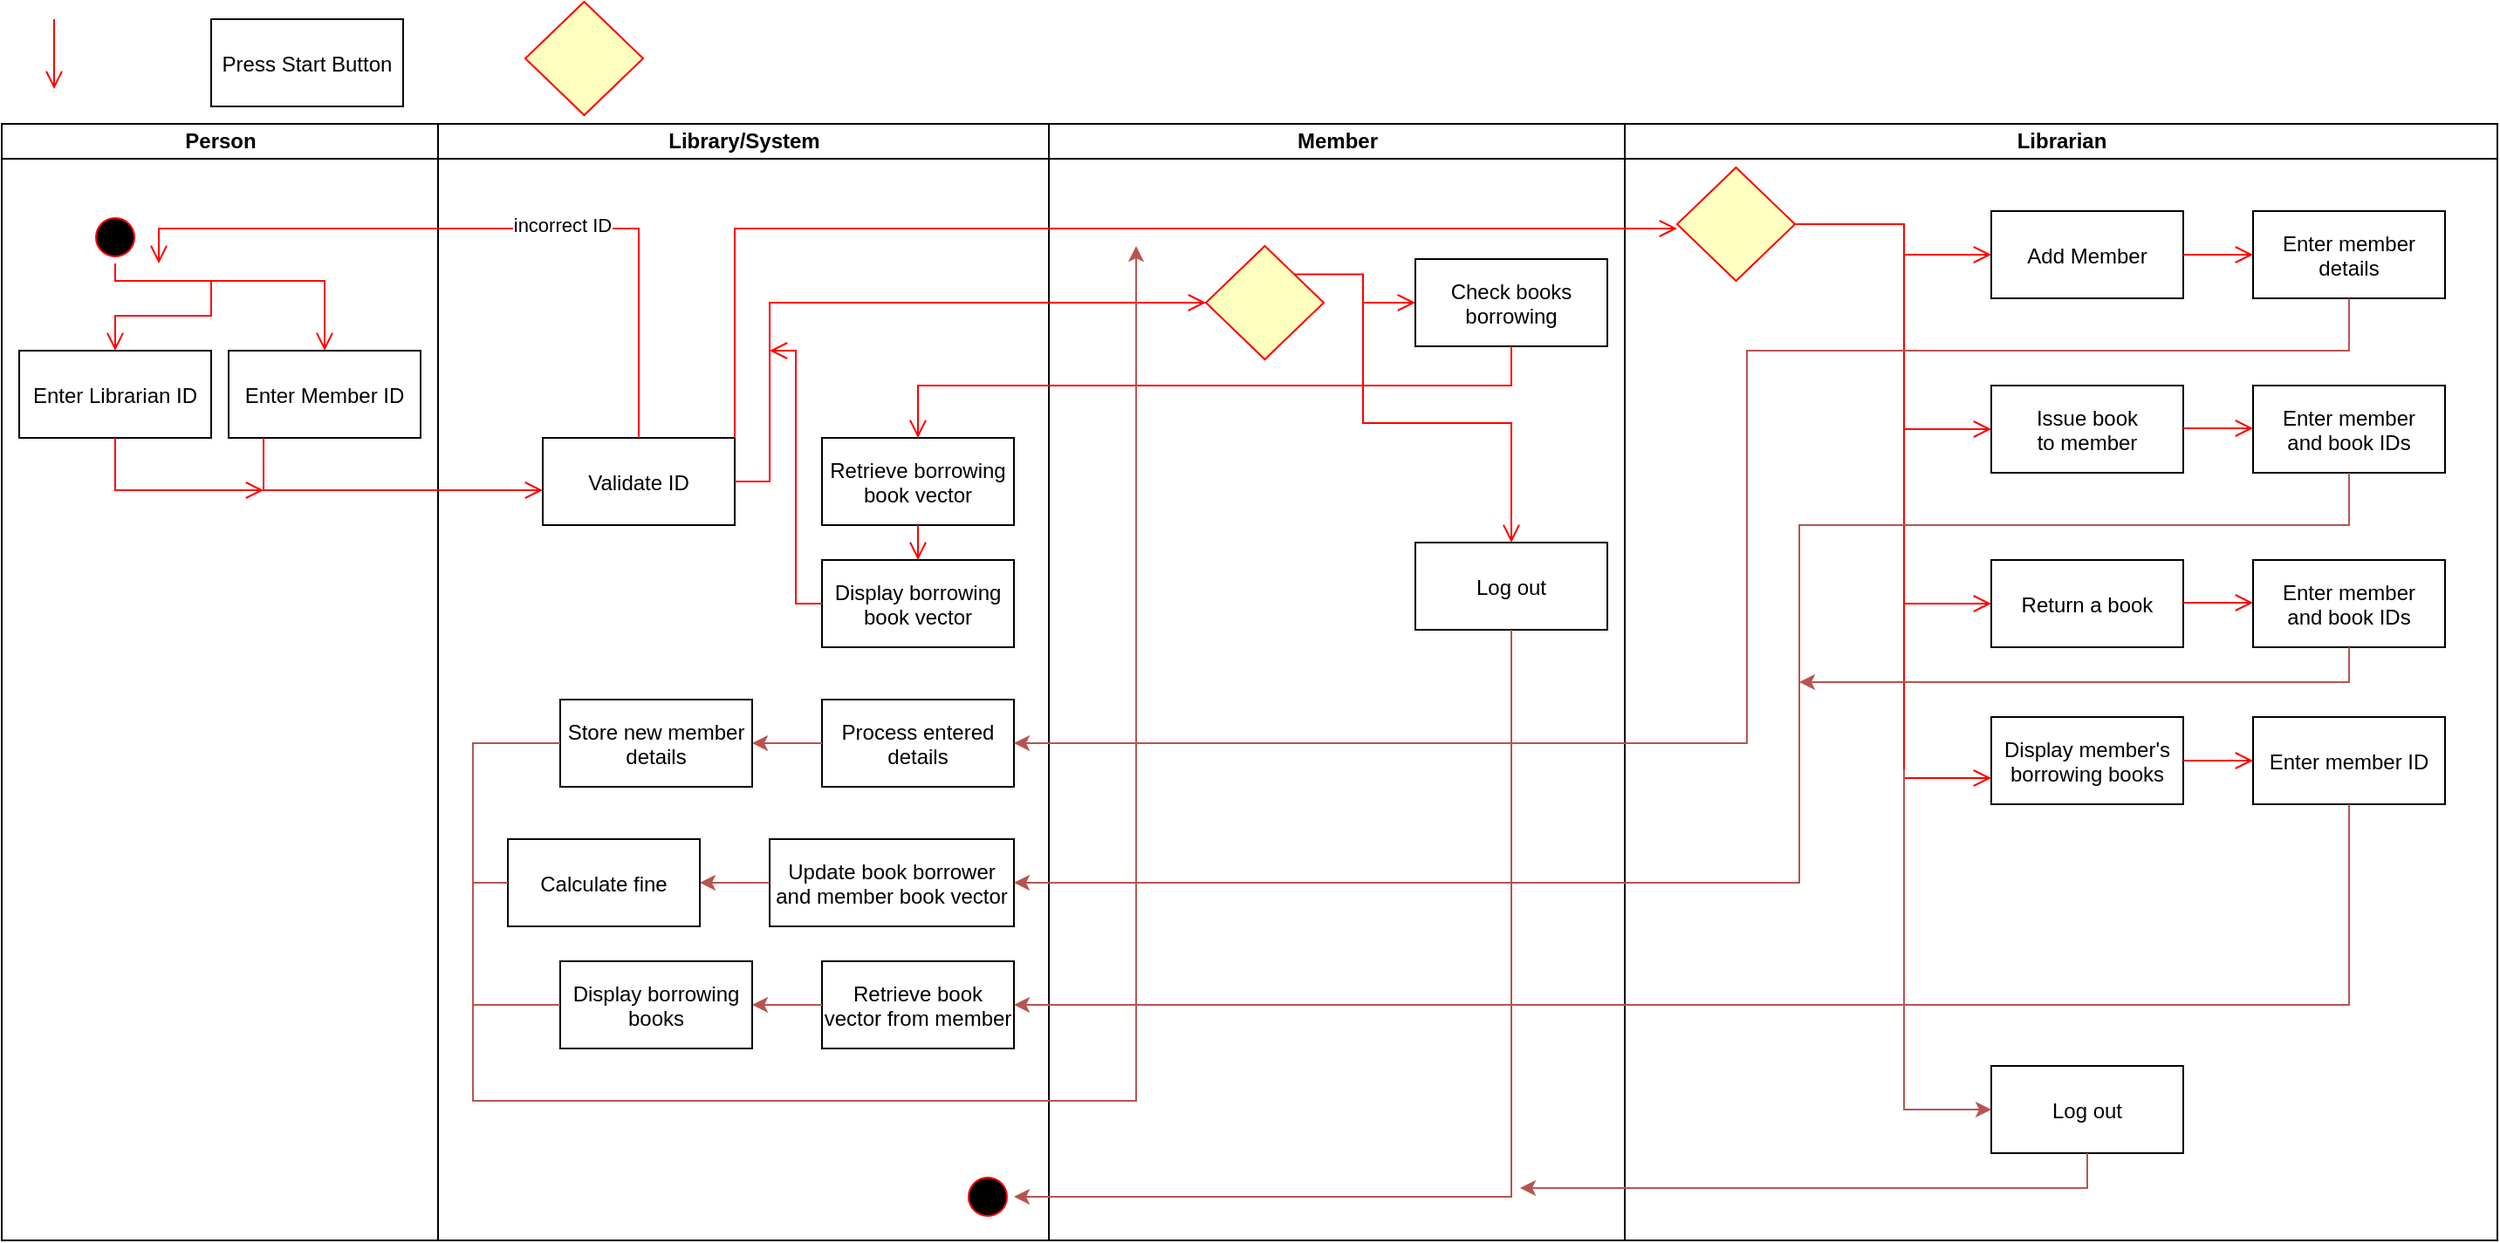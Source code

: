 <mxfile version="22.1.17" type="github">
  <diagram id="prtHgNgQTEPvFCAcTncT" name="Page-1">
    <mxGraphModel dx="2049" dy="1103" grid="1" gridSize="10" guides="1" tooltips="1" connect="1" arrows="1" fold="1" page="1" pageScale="1" pageWidth="827" pageHeight="1169" math="0" shadow="0">
      <root>
        <mxCell id="0" />
        <mxCell id="1" parent="0" />
        <mxCell id="dNxyNK7c78bLwvsdeMH5-11" value="Person" style="swimlane;html=1;startSize=20;horizontal=1;containerType=tree;glass=0;" parent="1" vertex="1">
          <mxGeometry x="30" y="80" width="250" height="640" as="geometry" />
        </mxCell>
        <mxCell id="v8Uyb17rczMNGYACYlG0-2" value="" style="ellipse;shape=startState;fillColor=#000000;strokeColor=#ff0000;" vertex="1" parent="dNxyNK7c78bLwvsdeMH5-11">
          <mxGeometry x="50" y="50" width="30" height="30" as="geometry" />
        </mxCell>
        <mxCell id="v8Uyb17rczMNGYACYlG0-7" value="" style="edgeStyle=elbowEdgeStyle;elbow=vertical;verticalAlign=bottom;endArrow=open;endSize=8;strokeColor=#FF0000;endFill=1;rounded=0;entryX=0.5;entryY=0;entryDx=0;entryDy=0;" edge="1" parent="dNxyNK7c78bLwvsdeMH5-11" target="v8Uyb17rczMNGYACYlG0-8">
          <mxGeometry x="90" y="-40" as="geometry">
            <mxPoint x="64.5" y="120" as="targetPoint" />
            <mxPoint x="120" y="90" as="sourcePoint" />
            <Array as="points">
              <mxPoint x="65" y="110" />
            </Array>
          </mxGeometry>
        </mxCell>
        <mxCell id="v8Uyb17rczMNGYACYlG0-8" value="Enter Librarian ID" style="" vertex="1" parent="dNxyNK7c78bLwvsdeMH5-11">
          <mxGeometry x="10" y="130" width="110" height="50" as="geometry" />
        </mxCell>
        <mxCell id="v8Uyb17rczMNGYACYlG0-9" value="Enter Member ID" style="" vertex="1" parent="dNxyNK7c78bLwvsdeMH5-11">
          <mxGeometry x="130" y="130" width="110" height="50" as="geometry" />
        </mxCell>
        <mxCell id="v8Uyb17rczMNGYACYlG0-10" value="" style="edgeStyle=elbowEdgeStyle;elbow=vertical;verticalAlign=bottom;endArrow=open;endSize=8;strokeColor=#FF0000;endFill=1;rounded=0;entryX=0.5;entryY=0;entryDx=0;entryDy=0;exitX=0.5;exitY=1;exitDx=0;exitDy=0;" edge="1" parent="dNxyNK7c78bLwvsdeMH5-11" source="v8Uyb17rczMNGYACYlG0-2" target="v8Uyb17rczMNGYACYlG0-9">
          <mxGeometry x="80" y="-120" as="geometry">
            <mxPoint x="190" y="90" as="targetPoint" />
            <mxPoint x="70" y="90" as="sourcePoint" />
            <Array as="points">
              <mxPoint x="185" y="90" />
            </Array>
          </mxGeometry>
        </mxCell>
        <mxCell id="v8Uyb17rczMNGYACYlG0-1" value="Library/System" style="swimlane;html=1;startSize=20;horizontal=1;containerType=tree;glass=0;" vertex="1" parent="1">
          <mxGeometry x="280" y="80" width="350" height="640" as="geometry" />
        </mxCell>
        <mxCell id="v8Uyb17rczMNGYACYlG0-13" value="Validate ID" style="" vertex="1" parent="v8Uyb17rczMNGYACYlG0-1">
          <mxGeometry x="60" y="180" width="110" height="50" as="geometry" />
        </mxCell>
        <mxCell id="v8Uyb17rczMNGYACYlG0-28" value="" style="ellipse;shape=startState;fillColor=#000000;strokeColor=#ff0000;" vertex="1" parent="v8Uyb17rczMNGYACYlG0-1">
          <mxGeometry x="300" y="600" width="30" height="30" as="geometry" />
        </mxCell>
        <mxCell id="v8Uyb17rczMNGYACYlG0-34" value="Retrieve borrowing&#xa;book vector" style="" vertex="1" parent="v8Uyb17rczMNGYACYlG0-1">
          <mxGeometry x="220" y="180" width="110" height="50" as="geometry" />
        </mxCell>
        <mxCell id="v8Uyb17rczMNGYACYlG0-36" value="Display borrowing&#xa;book vector" style="" vertex="1" parent="v8Uyb17rczMNGYACYlG0-1">
          <mxGeometry x="220" y="250" width="110" height="50" as="geometry" />
        </mxCell>
        <mxCell id="v8Uyb17rczMNGYACYlG0-37" value="" style="edgeStyle=elbowEdgeStyle;elbow=horizontal;verticalAlign=bottom;endArrow=open;endSize=8;strokeColor=#FF0000;endFill=1;rounded=0;entryX=0.5;entryY=0;entryDx=0;entryDy=0;exitX=0.5;exitY=1;exitDx=0;exitDy=0;" edge="1" parent="v8Uyb17rczMNGYACYlG0-1" source="v8Uyb17rczMNGYACYlG0-34" target="v8Uyb17rczMNGYACYlG0-36">
          <mxGeometry x="-180" y="-40" as="geometry">
            <mxPoint x="-210" y="-10" as="targetPoint" />
            <mxPoint x="-210" y="-50" as="sourcePoint" />
          </mxGeometry>
        </mxCell>
        <mxCell id="v8Uyb17rczMNGYACYlG0-47" value="Calculate fine" style="" vertex="1" parent="v8Uyb17rczMNGYACYlG0-1">
          <mxGeometry x="40" y="410" width="110" height="50" as="geometry" />
        </mxCell>
        <mxCell id="v8Uyb17rczMNGYACYlG0-56" value="Process entered&#xa;details" style="" vertex="1" parent="v8Uyb17rczMNGYACYlG0-1">
          <mxGeometry x="220" y="330" width="110" height="50" as="geometry" />
        </mxCell>
        <mxCell id="v8Uyb17rczMNGYACYlG0-61" value="Store new member&#xa;details" style="" vertex="1" parent="v8Uyb17rczMNGYACYlG0-1">
          <mxGeometry x="70" y="330" width="110" height="50" as="geometry" />
        </mxCell>
        <mxCell id="v8Uyb17rczMNGYACYlG0-62" value="" style="endArrow=classic;html=1;rounded=0;entryX=1;entryY=0.5;entryDx=0;entryDy=0;exitX=0;exitY=0.5;exitDx=0;exitDy=0;fillColor=#f8cecc;strokeColor=#b85450;" edge="1" parent="v8Uyb17rczMNGYACYlG0-1" source="v8Uyb17rczMNGYACYlG0-56" target="v8Uyb17rczMNGYACYlG0-61">
          <mxGeometry width="50" height="50" relative="1" as="geometry">
            <mxPoint x="230" y="360" as="sourcePoint" />
            <mxPoint x="480" y="300" as="targetPoint" />
          </mxGeometry>
        </mxCell>
        <mxCell id="v8Uyb17rczMNGYACYlG0-65" value="Update book borrower&#xa;and member book vector" style="" vertex="1" parent="v8Uyb17rczMNGYACYlG0-1">
          <mxGeometry x="190" y="410" width="140" height="50" as="geometry" />
        </mxCell>
        <mxCell id="v8Uyb17rczMNGYACYlG0-73" value="Retrieve book&#xa;vector from member" style="" vertex="1" parent="v8Uyb17rczMNGYACYlG0-1">
          <mxGeometry x="220" y="480" width="110" height="50" as="geometry" />
        </mxCell>
        <mxCell id="v8Uyb17rczMNGYACYlG0-74" value="Display borrowing &#xa;books" style="" vertex="1" parent="v8Uyb17rczMNGYACYlG0-1">
          <mxGeometry x="70" y="480" width="110" height="50" as="geometry" />
        </mxCell>
        <mxCell id="v8Uyb17rczMNGYACYlG0-75" value="" style="endArrow=classic;html=1;rounded=0;exitX=0;exitY=0.5;exitDx=0;exitDy=0;entryX=1;entryY=0.5;entryDx=0;entryDy=0;fillColor=#f8cecc;strokeColor=#b85450;" edge="1" parent="v8Uyb17rczMNGYACYlG0-1" source="v8Uyb17rczMNGYACYlG0-73" target="v8Uyb17rczMNGYACYlG0-74">
          <mxGeometry width="50" height="50" relative="1" as="geometry">
            <mxPoint x="220" y="510" as="sourcePoint" />
            <mxPoint x="270" y="460" as="targetPoint" />
          </mxGeometry>
        </mxCell>
        <mxCell id="v8Uyb17rczMNGYACYlG0-77" value="" style="endArrow=classic;html=1;rounded=0;exitX=0;exitY=0.5;exitDx=0;exitDy=0;entryX=1;entryY=0.5;entryDx=0;entryDy=0;fillColor=#f8cecc;strokeColor=#b85450;" edge="1" parent="v8Uyb17rczMNGYACYlG0-1" source="v8Uyb17rczMNGYACYlG0-65" target="v8Uyb17rczMNGYACYlG0-47">
          <mxGeometry width="50" height="50" relative="1" as="geometry">
            <mxPoint x="430" y="350" as="sourcePoint" />
            <mxPoint x="480" y="300" as="targetPoint" />
          </mxGeometry>
        </mxCell>
        <mxCell id="v8Uyb17rczMNGYACYlG0-4" value="" style="edgeStyle=elbowEdgeStyle;elbow=horizontal;verticalAlign=bottom;endArrow=open;endSize=8;strokeColor=#FF0000;endFill=1;rounded=0" edge="1" parent="1">
          <mxGeometry x="100" y="40" as="geometry">
            <mxPoint x="60" y="60" as="targetPoint" />
            <mxPoint x="60" y="20" as="sourcePoint" />
          </mxGeometry>
        </mxCell>
        <mxCell id="v8Uyb17rczMNGYACYlG0-5" value="Press Start Button" style="" vertex="1" parent="1">
          <mxGeometry x="150" y="20" width="110" height="50" as="geometry" />
        </mxCell>
        <mxCell id="v8Uyb17rczMNGYACYlG0-6" value="" style="rhombus;fillColor=#ffffc0;strokeColor=#ff0000;" vertex="1" parent="1">
          <mxGeometry x="330" y="10" width="67.5" height="65" as="geometry" />
        </mxCell>
        <mxCell id="v8Uyb17rczMNGYACYlG0-11" value="" style="edgeStyle=elbowEdgeStyle;elbow=horizontal;verticalAlign=bottom;endArrow=open;endSize=8;strokeColor=#FF0000;endFill=1;rounded=0;exitX=0.5;exitY=1;exitDx=0;exitDy=0;" edge="1" parent="1" source="v8Uyb17rczMNGYACYlG0-8">
          <mxGeometry x="90" y="-40" as="geometry">
            <mxPoint x="180" y="290" as="targetPoint" />
            <mxPoint x="80" y="180" as="sourcePoint" />
            <Array as="points">
              <mxPoint x="95" y="290" />
            </Array>
          </mxGeometry>
        </mxCell>
        <mxCell id="v8Uyb17rczMNGYACYlG0-12" value="" style="edgeStyle=elbowEdgeStyle;elbow=horizontal;verticalAlign=bottom;endArrow=open;endSize=8;strokeColor=#FF0000;endFill=1;rounded=0;exitX=0.5;exitY=1;exitDx=0;exitDy=0;" edge="1" parent="1">
          <mxGeometry x="90" y="-40" as="geometry">
            <mxPoint x="340" y="290" as="targetPoint" />
            <mxPoint x="180" y="260" as="sourcePoint" />
            <Array as="points">
              <mxPoint x="180" y="300" />
            </Array>
          </mxGeometry>
        </mxCell>
        <mxCell id="v8Uyb17rczMNGYACYlG0-14" value="" style="edgeStyle=elbowEdgeStyle;elbow=vertical;verticalAlign=bottom;endArrow=open;endSize=8;strokeColor=#FF0000;endFill=1;rounded=0;exitX=0.5;exitY=0;exitDx=0;exitDy=0;" edge="1" parent="1" source="v8Uyb17rczMNGYACYlG0-13">
          <mxGeometry x="90" y="-40" as="geometry">
            <mxPoint x="120" y="160" as="targetPoint" />
            <mxPoint x="390" y="250" as="sourcePoint" />
            <Array as="points">
              <mxPoint x="350" y="140" />
            </Array>
          </mxGeometry>
        </mxCell>
        <mxCell id="v8Uyb17rczMNGYACYlG0-81" value="incorrect ID" style="edgeLabel;html=1;align=center;verticalAlign=middle;resizable=0;points=[];" vertex="1" connectable="0" parent="v8Uyb17rczMNGYACYlG0-14">
          <mxGeometry relative="1" as="geometry">
            <mxPoint x="43" y="-2" as="offset" />
          </mxGeometry>
        </mxCell>
        <mxCell id="v8Uyb17rczMNGYACYlG0-22" value="Librarian" style="swimlane;html=1;startSize=20;horizontal=1;containerType=tree;glass=0;" vertex="1" parent="1">
          <mxGeometry x="960" y="80" width="500" height="640" as="geometry" />
        </mxCell>
        <mxCell id="v8Uyb17rczMNGYACYlG0-27" value="Log out" style="" vertex="1" parent="v8Uyb17rczMNGYACYlG0-22">
          <mxGeometry x="210" y="540" width="110" height="50" as="geometry" />
        </mxCell>
        <mxCell id="v8Uyb17rczMNGYACYlG0-42" value="" style="rhombus;fillColor=#ffffc0;strokeColor=#ff0000;" vertex="1" parent="v8Uyb17rczMNGYACYlG0-22">
          <mxGeometry x="30" y="25" width="67.5" height="65" as="geometry" />
        </mxCell>
        <mxCell id="v8Uyb17rczMNGYACYlG0-43" value="Add Member" style="" vertex="1" parent="v8Uyb17rczMNGYACYlG0-22">
          <mxGeometry x="210" y="50" width="110" height="50" as="geometry" />
        </mxCell>
        <mxCell id="v8Uyb17rczMNGYACYlG0-44" value="Issue book &#xa;to member" style="" vertex="1" parent="v8Uyb17rczMNGYACYlG0-22">
          <mxGeometry x="210" y="150" width="110" height="50" as="geometry" />
        </mxCell>
        <mxCell id="v8Uyb17rczMNGYACYlG0-45" value="Return a book" style="" vertex="1" parent="v8Uyb17rczMNGYACYlG0-22">
          <mxGeometry x="210" y="250" width="110" height="50" as="geometry" />
        </mxCell>
        <mxCell id="v8Uyb17rczMNGYACYlG0-46" value="Display member&#39;s&#xa;borrowing books" style="" vertex="1" parent="v8Uyb17rczMNGYACYlG0-22">
          <mxGeometry x="210" y="340" width="110" height="50" as="geometry" />
        </mxCell>
        <mxCell id="v8Uyb17rczMNGYACYlG0-50" value="" style="edgeStyle=elbowEdgeStyle;elbow=horizontal;verticalAlign=bottom;endArrow=open;endSize=8;strokeColor=#FF0000;endFill=1;rounded=0;entryX=0;entryY=0.5;entryDx=0;entryDy=0;exitX=1;exitY=0.5;exitDx=0;exitDy=0;" edge="1" parent="v8Uyb17rczMNGYACYlG0-22" source="v8Uyb17rczMNGYACYlG0-42" target="v8Uyb17rczMNGYACYlG0-43">
          <mxGeometry x="-860" y="-40" as="geometry">
            <mxPoint x="-890" y="-10" as="targetPoint" />
            <mxPoint x="-890" y="-50" as="sourcePoint" />
            <Array as="points">
              <mxPoint x="160" y="60" />
            </Array>
          </mxGeometry>
        </mxCell>
        <mxCell id="v8Uyb17rczMNGYACYlG0-52" value="" style="edgeStyle=elbowEdgeStyle;elbow=horizontal;verticalAlign=bottom;endArrow=open;endSize=8;strokeColor=#FF0000;endFill=1;rounded=0;entryX=0;entryY=0.5;entryDx=0;entryDy=0;" edge="1" parent="v8Uyb17rczMNGYACYlG0-22">
          <mxGeometry x="-1820" y="-120" as="geometry">
            <mxPoint x="210" y="275" as="targetPoint" />
            <mxPoint x="160" y="160" as="sourcePoint" />
            <Array as="points">
              <mxPoint x="160" y="240" />
            </Array>
          </mxGeometry>
        </mxCell>
        <mxCell id="v8Uyb17rczMNGYACYlG0-53" value="" style="edgeStyle=elbowEdgeStyle;elbow=horizontal;verticalAlign=bottom;endArrow=open;endSize=8;strokeColor=#FF0000;endFill=1;rounded=0;entryX=0;entryY=0.5;entryDx=0;entryDy=0;" edge="1" parent="v8Uyb17rczMNGYACYlG0-22">
          <mxGeometry x="-1820" y="-120" as="geometry">
            <mxPoint x="210" y="375" as="targetPoint" />
            <mxPoint x="160" y="260" as="sourcePoint" />
            <Array as="points">
              <mxPoint x="160" y="340" />
            </Array>
          </mxGeometry>
        </mxCell>
        <mxCell id="v8Uyb17rczMNGYACYlG0-55" value="Enter member&#xa;details" style="" vertex="1" parent="v8Uyb17rczMNGYACYlG0-22">
          <mxGeometry x="360" y="50" width="110" height="50" as="geometry" />
        </mxCell>
        <mxCell id="v8Uyb17rczMNGYACYlG0-57" value="" style="edgeStyle=elbowEdgeStyle;elbow=horizontal;verticalAlign=bottom;endArrow=open;endSize=8;strokeColor=#FF0000;endFill=1;rounded=0;entryX=0;entryY=0.5;entryDx=0;entryDy=0;exitX=1;exitY=0.5;exitDx=0;exitDy=0;" edge="1" parent="v8Uyb17rczMNGYACYlG0-22" source="v8Uyb17rczMNGYACYlG0-43" target="v8Uyb17rczMNGYACYlG0-55">
          <mxGeometry x="-1820" y="-120" as="geometry">
            <mxPoint x="220" y="85" as="targetPoint" />
            <mxPoint x="108" y="68" as="sourcePoint" />
            <Array as="points">
              <mxPoint x="340" y="70" />
            </Array>
          </mxGeometry>
        </mxCell>
        <mxCell id="v8Uyb17rczMNGYACYlG0-63" value="Enter member&#xa;and book IDs" style="" vertex="1" parent="v8Uyb17rczMNGYACYlG0-22">
          <mxGeometry x="360" y="150" width="110" height="50" as="geometry" />
        </mxCell>
        <mxCell id="v8Uyb17rczMNGYACYlG0-64" value="" style="edgeStyle=elbowEdgeStyle;elbow=horizontal;verticalAlign=bottom;endArrow=open;endSize=8;strokeColor=#FF0000;endFill=1;rounded=0;entryX=0;entryY=0.5;entryDx=0;entryDy=0;exitX=1;exitY=0.5;exitDx=0;exitDy=0;" edge="1" parent="v8Uyb17rczMNGYACYlG0-22">
          <mxGeometry x="-2780" y="-200" as="geometry">
            <mxPoint x="360" y="174.5" as="targetPoint" />
            <mxPoint x="320" y="174.5" as="sourcePoint" />
            <Array as="points">
              <mxPoint x="340" y="169.5" />
            </Array>
          </mxGeometry>
        </mxCell>
        <mxCell id="v8Uyb17rczMNGYACYlG0-67" value="Enter member&#xa;and book IDs" style="" vertex="1" parent="v8Uyb17rczMNGYACYlG0-22">
          <mxGeometry x="360" y="250" width="110" height="50" as="geometry" />
        </mxCell>
        <mxCell id="v8Uyb17rczMNGYACYlG0-68" value="" style="edgeStyle=elbowEdgeStyle;elbow=horizontal;verticalAlign=bottom;endArrow=open;endSize=8;strokeColor=#FF0000;endFill=1;rounded=0;entryX=0;entryY=0.5;entryDx=0;entryDy=0;exitX=1;exitY=0.5;exitDx=0;exitDy=0;" edge="1" parent="v8Uyb17rczMNGYACYlG0-22">
          <mxGeometry x="-3740" y="-280" as="geometry">
            <mxPoint x="360" y="274.5" as="targetPoint" />
            <mxPoint x="320" y="274.5" as="sourcePoint" />
            <Array as="points">
              <mxPoint x="340" y="269.5" />
            </Array>
          </mxGeometry>
        </mxCell>
        <mxCell id="v8Uyb17rczMNGYACYlG0-71" value="Enter member ID" style="" vertex="1" parent="v8Uyb17rczMNGYACYlG0-22">
          <mxGeometry x="360" y="340" width="110" height="50" as="geometry" />
        </mxCell>
        <mxCell id="v8Uyb17rczMNGYACYlG0-72" value="" style="edgeStyle=elbowEdgeStyle;elbow=horizontal;verticalAlign=bottom;endArrow=open;endSize=8;strokeColor=#FF0000;endFill=1;rounded=0;entryX=0;entryY=0.5;entryDx=0;entryDy=0;exitX=1;exitY=0.5;exitDx=0;exitDy=0;" edge="1" parent="v8Uyb17rczMNGYACYlG0-22" source="v8Uyb17rczMNGYACYlG0-46" target="v8Uyb17rczMNGYACYlG0-71">
          <mxGeometry x="-4700" y="-360" as="geometry">
            <mxPoint x="370" y="284.5" as="targetPoint" />
            <mxPoint x="330" y="284.5" as="sourcePoint" />
            <Array as="points">
              <mxPoint x="340" y="360" />
            </Array>
          </mxGeometry>
        </mxCell>
        <mxCell id="v8Uyb17rczMNGYACYlG0-24" value="Member" style="swimlane;html=1;startSize=20;horizontal=1;containerType=tree;glass=0;" vertex="1" parent="1">
          <mxGeometry x="630" y="80" width="330" height="640" as="geometry" />
        </mxCell>
        <mxCell id="v8Uyb17rczMNGYACYlG0-26" value="Log out" style="" vertex="1" parent="v8Uyb17rczMNGYACYlG0-24">
          <mxGeometry x="210" y="240" width="110" height="50" as="geometry" />
        </mxCell>
        <mxCell id="v8Uyb17rczMNGYACYlG0-33" value="Check books &#xa;borrowing" style="" vertex="1" parent="v8Uyb17rczMNGYACYlG0-24">
          <mxGeometry x="210" y="77.5" width="110" height="50" as="geometry" />
        </mxCell>
        <mxCell id="v8Uyb17rczMNGYACYlG0-38" value="" style="rhombus;fillColor=#ffffc0;strokeColor=#ff0000;" vertex="1" parent="v8Uyb17rczMNGYACYlG0-24">
          <mxGeometry x="90" y="70" width="67.5" height="65" as="geometry" />
        </mxCell>
        <mxCell id="v8Uyb17rczMNGYACYlG0-39" value="" style="edgeStyle=elbowEdgeStyle;elbow=horizontal;verticalAlign=bottom;endArrow=open;endSize=8;strokeColor=#FF0000;endFill=1;rounded=0;exitX=1;exitY=0;exitDx=0;exitDy=0;entryX=0;entryY=0.5;entryDx=0;entryDy=0;" edge="1" parent="v8Uyb17rczMNGYACYlG0-24" source="v8Uyb17rczMNGYACYlG0-38" target="v8Uyb17rczMNGYACYlG0-33">
          <mxGeometry x="-530" y="-40" as="geometry">
            <mxPoint x="-560" y="-10" as="targetPoint" />
            <mxPoint x="-560" y="-50" as="sourcePoint" />
            <Array as="points">
              <mxPoint x="180" y="86" />
            </Array>
          </mxGeometry>
        </mxCell>
        <mxCell id="v8Uyb17rczMNGYACYlG0-40" value="" style="edgeStyle=elbowEdgeStyle;elbow=vertical;verticalAlign=bottom;endArrow=open;endSize=8;strokeColor=#FF0000;endFill=1;rounded=0;entryX=0.5;entryY=0;entryDx=0;entryDy=0;" edge="1" parent="v8Uyb17rczMNGYACYlG0-24" target="v8Uyb17rczMNGYACYlG0-26">
          <mxGeometry x="-1160" y="-120" as="geometry">
            <mxPoint x="220" y="113" as="targetPoint" />
            <mxPoint x="180" y="103" as="sourcePoint" />
          </mxGeometry>
        </mxCell>
        <mxCell id="v8Uyb17rczMNGYACYlG0-25" value="" style="edgeStyle=elbowEdgeStyle;elbow=horizontal;verticalAlign=bottom;endArrow=open;endSize=8;strokeColor=#FF0000;endFill=1;rounded=0;exitX=1;exitY=0.5;exitDx=0;exitDy=0;entryX=0;entryY=0.5;entryDx=0;entryDy=0;" edge="1" parent="1" source="v8Uyb17rczMNGYACYlG0-13" target="v8Uyb17rczMNGYACYlG0-38">
          <mxGeometry x="100" y="40" as="geometry">
            <mxPoint x="640" y="205" as="targetPoint" />
            <mxPoint x="70" y="30" as="sourcePoint" />
            <Array as="points">
              <mxPoint x="470" y="240" />
            </Array>
          </mxGeometry>
        </mxCell>
        <mxCell id="v8Uyb17rczMNGYACYlG0-32" value="" style="edgeStyle=elbowEdgeStyle;elbow=horizontal;verticalAlign=bottom;endArrow=open;endSize=8;strokeColor=#FF0000;endFill=1;rounded=0;exitX=1;exitY=0;exitDx=0;exitDy=0;" edge="1" parent="1" source="v8Uyb17rczMNGYACYlG0-13">
          <mxGeometry x="100" y="40" as="geometry">
            <mxPoint x="990" y="140" as="targetPoint" />
            <mxPoint x="460" y="295" as="sourcePoint" />
            <Array as="points">
              <mxPoint x="450" y="160" />
            </Array>
          </mxGeometry>
        </mxCell>
        <mxCell id="v8Uyb17rczMNGYACYlG0-35" value="" style="edgeStyle=elbowEdgeStyle;elbow=vertical;verticalAlign=bottom;endArrow=open;endSize=8;strokeColor=#FF0000;endFill=1;rounded=0;entryX=0.5;entryY=0;entryDx=0;entryDy=0;exitX=0.5;exitY=1;exitDx=0;exitDy=0;" edge="1" parent="1" source="v8Uyb17rczMNGYACYlG0-33" target="v8Uyb17rczMNGYACYlG0-34">
          <mxGeometry x="100" y="40" as="geometry">
            <mxPoint x="670" y="215" as="targetPoint" />
            <mxPoint x="720" y="245" as="sourcePoint" />
            <Array as="points">
              <mxPoint x="640" y="230" />
            </Array>
          </mxGeometry>
        </mxCell>
        <mxCell id="v8Uyb17rczMNGYACYlG0-41" value="" style="edgeStyle=elbowEdgeStyle;elbow=horizontal;verticalAlign=bottom;endArrow=open;endSize=8;strokeColor=#FF0000;endFill=1;rounded=0;exitX=0;exitY=0.5;exitDx=0;exitDy=0;" edge="1" parent="1" source="v8Uyb17rczMNGYACYlG0-36">
          <mxGeometry x="100" y="40" as="geometry">
            <mxPoint x="470" y="210" as="targetPoint" />
            <mxPoint x="70" y="30" as="sourcePoint" />
          </mxGeometry>
        </mxCell>
        <mxCell id="v8Uyb17rczMNGYACYlG0-51" value="" style="edgeStyle=elbowEdgeStyle;elbow=horizontal;verticalAlign=bottom;endArrow=open;endSize=8;strokeColor=#FF0000;endFill=1;rounded=0;entryX=0;entryY=0.5;entryDx=0;entryDy=0;" edge="1" parent="1" target="v8Uyb17rczMNGYACYlG0-44">
          <mxGeometry x="-860" y="-40" as="geometry">
            <mxPoint x="1180" y="165" as="targetPoint" />
            <mxPoint x="1120" y="140" as="sourcePoint" />
            <Array as="points">
              <mxPoint x="1120" y="220" />
            </Array>
          </mxGeometry>
        </mxCell>
        <mxCell id="v8Uyb17rczMNGYACYlG0-60" value="" style="endArrow=classic;html=1;rounded=0;exitX=0.5;exitY=1;exitDx=0;exitDy=0;entryX=1;entryY=0.5;entryDx=0;entryDy=0;fillColor=#f8cecc;strokeColor=#b85450;" edge="1" parent="1" source="v8Uyb17rczMNGYACYlG0-55" target="v8Uyb17rczMNGYACYlG0-56">
          <mxGeometry width="50" height="50" relative="1" as="geometry">
            <mxPoint x="710" y="430" as="sourcePoint" />
            <mxPoint x="760" y="380" as="targetPoint" />
            <Array as="points">
              <mxPoint x="1375" y="210" />
              <mxPoint x="1030" y="210" />
              <mxPoint x="1030" y="435" />
            </Array>
          </mxGeometry>
        </mxCell>
        <mxCell id="v8Uyb17rczMNGYACYlG0-66" value="" style="endArrow=classic;html=1;rounded=0;exitX=0.5;exitY=1;exitDx=0;exitDy=0;entryX=1;entryY=0.5;entryDx=0;entryDy=0;fillColor=#f8cecc;strokeColor=#b85450;" edge="1" parent="1" source="v8Uyb17rczMNGYACYlG0-63" target="v8Uyb17rczMNGYACYlG0-65">
          <mxGeometry width="50" height="50" relative="1" as="geometry">
            <mxPoint x="710" y="430" as="sourcePoint" />
            <mxPoint x="1060" y="490" as="targetPoint" />
            <Array as="points">
              <mxPoint x="1375" y="310" />
              <mxPoint x="1060" y="310" />
              <mxPoint x="1060" y="515" />
            </Array>
          </mxGeometry>
        </mxCell>
        <mxCell id="v8Uyb17rczMNGYACYlG0-70" value="" style="endArrow=classic;html=1;rounded=0;exitX=0.5;exitY=1;exitDx=0;exitDy=0;fillColor=#f8cecc;strokeColor=#b85450;" edge="1" parent="1" source="v8Uyb17rczMNGYACYlG0-67">
          <mxGeometry width="50" height="50" relative="1" as="geometry">
            <mxPoint x="710" y="430" as="sourcePoint" />
            <mxPoint x="1060" y="400" as="targetPoint" />
            <Array as="points">
              <mxPoint x="1375" y="400" />
            </Array>
          </mxGeometry>
        </mxCell>
        <mxCell id="v8Uyb17rczMNGYACYlG0-76" value="" style="endArrow=classic;html=1;rounded=0;exitX=0.5;exitY=1;exitDx=0;exitDy=0;entryX=1;entryY=0.5;entryDx=0;entryDy=0;fillColor=#f8cecc;strokeColor=#b85450;" edge="1" parent="1" source="v8Uyb17rczMNGYACYlG0-71" target="v8Uyb17rczMNGYACYlG0-73">
          <mxGeometry width="50" height="50" relative="1" as="geometry">
            <mxPoint x="710" y="430" as="sourcePoint" />
            <mxPoint x="760" y="380" as="targetPoint" />
            <Array as="points">
              <mxPoint x="1375" y="585" />
            </Array>
          </mxGeometry>
        </mxCell>
        <mxCell id="v8Uyb17rczMNGYACYlG0-78" value="" style="endArrow=classic;html=1;rounded=0;entryX=0;entryY=0.5;entryDx=0;entryDy=0;fillColor=#f8cecc;strokeColor=#b85450;" edge="1" parent="1" target="v8Uyb17rczMNGYACYlG0-27">
          <mxGeometry width="50" height="50" relative="1" as="geometry">
            <mxPoint x="1120" y="450" as="sourcePoint" />
            <mxPoint x="760" y="480" as="targetPoint" />
            <Array as="points">
              <mxPoint x="1120" y="645" />
            </Array>
          </mxGeometry>
        </mxCell>
        <mxCell id="v8Uyb17rczMNGYACYlG0-79" value="" style="endArrow=classic;html=1;rounded=0;exitX=0.5;exitY=1;exitDx=0;exitDy=0;entryX=1;entryY=0.5;entryDx=0;entryDy=0;fillColor=#f8cecc;strokeColor=#b85450;" edge="1" parent="1" source="v8Uyb17rczMNGYACYlG0-26" target="v8Uyb17rczMNGYACYlG0-28">
          <mxGeometry width="50" height="50" relative="1" as="geometry">
            <mxPoint x="710" y="530" as="sourcePoint" />
            <mxPoint x="760" y="480" as="targetPoint" />
            <Array as="points">
              <mxPoint x="895" y="695" />
            </Array>
          </mxGeometry>
        </mxCell>
        <mxCell id="v8Uyb17rczMNGYACYlG0-82" value="" style="endArrow=classic;html=1;rounded=0;exitX=0;exitY=0.5;exitDx=0;exitDy=0;fillColor=#f8cecc;strokeColor=#b85450;" edge="1" parent="1" source="v8Uyb17rczMNGYACYlG0-61">
          <mxGeometry width="50" height="50" relative="1" as="geometry">
            <mxPoint x="710" y="530" as="sourcePoint" />
            <mxPoint x="680" y="150" as="targetPoint" />
            <Array as="points">
              <mxPoint x="300" y="435" />
              <mxPoint x="300" y="640" />
              <mxPoint x="680" y="640" />
            </Array>
          </mxGeometry>
        </mxCell>
        <mxCell id="v8Uyb17rczMNGYACYlG0-83" value="" style="endArrow=classic;html=1;rounded=0;exitX=0.5;exitY=1;exitDx=0;exitDy=0;fillColor=#f8cecc;strokeColor=#b85450;" edge="1" parent="1" source="v8Uyb17rczMNGYACYlG0-27">
          <mxGeometry width="50" height="50" relative="1" as="geometry">
            <mxPoint x="710" y="530" as="sourcePoint" />
            <mxPoint x="900" y="690" as="targetPoint" />
            <Array as="points">
              <mxPoint x="1225" y="690" />
            </Array>
          </mxGeometry>
        </mxCell>
        <mxCell id="v8Uyb17rczMNGYACYlG0-84" value="" style="endArrow=none;html=1;rounded=0;entryX=0;entryY=0.5;entryDx=0;entryDy=0;fillColor=#f8cecc;strokeColor=#b85450;" edge="1" parent="1" target="v8Uyb17rczMNGYACYlG0-47">
          <mxGeometry width="50" height="50" relative="1" as="geometry">
            <mxPoint x="300" y="515" as="sourcePoint" />
            <mxPoint x="760" y="480" as="targetPoint" />
          </mxGeometry>
        </mxCell>
        <mxCell id="v8Uyb17rczMNGYACYlG0-85" value="" style="endArrow=none;html=1;rounded=0;entryX=0;entryY=0.5;entryDx=0;entryDy=0;fillColor=#f8cecc;strokeColor=#b85450;" edge="1" parent="1" target="v8Uyb17rczMNGYACYlG0-74">
          <mxGeometry width="50" height="50" relative="1" as="geometry">
            <mxPoint x="300" y="585" as="sourcePoint" />
            <mxPoint x="330" y="525" as="targetPoint" />
          </mxGeometry>
        </mxCell>
      </root>
    </mxGraphModel>
  </diagram>
</mxfile>
